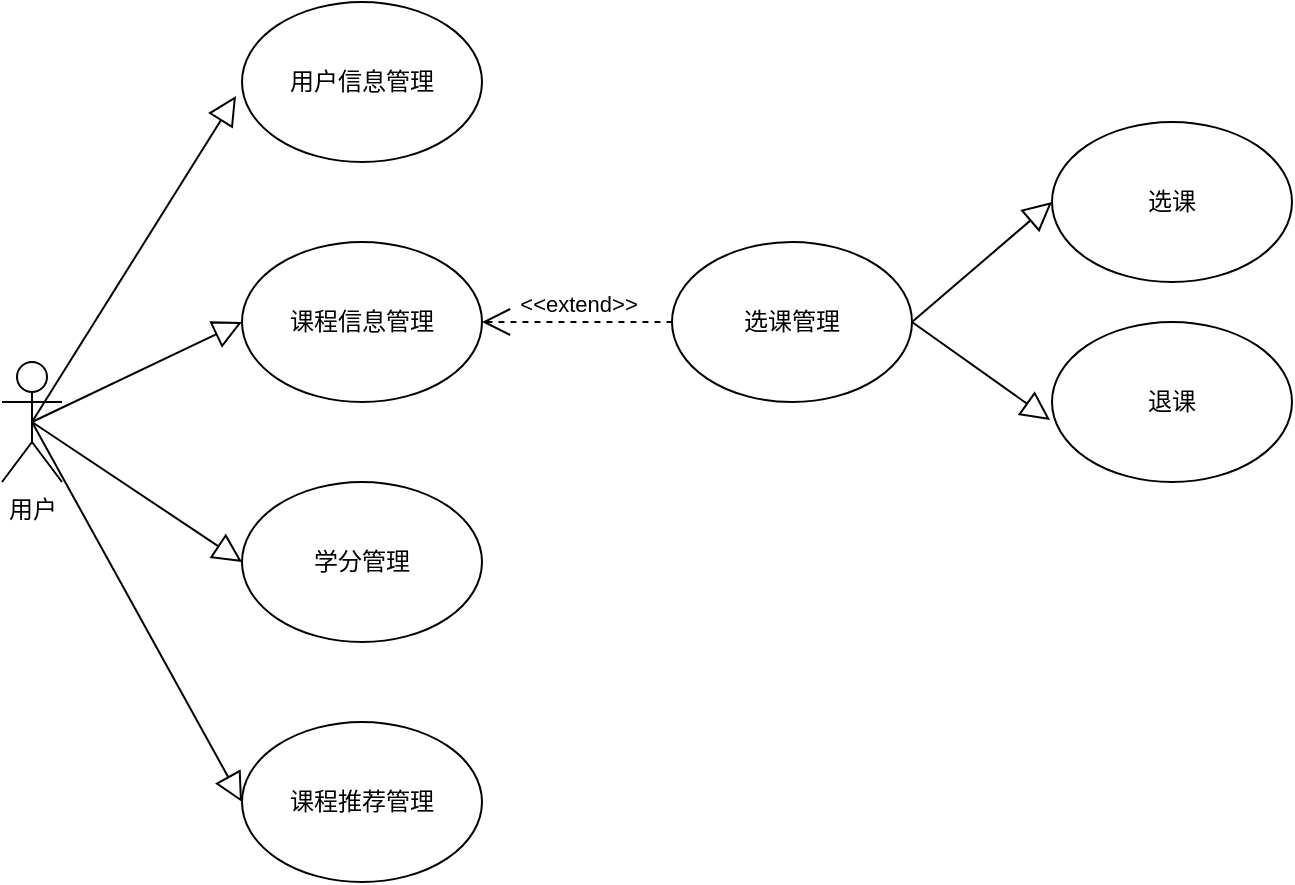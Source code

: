 <mxfile version="14.9.0" type="github">
  <diagram id="7ir-iSix0zBPzi9N0vD1" name="Page-1">
    <mxGraphModel dx="1421" dy="697" grid="1" gridSize="10" guides="1" tooltips="1" connect="1" arrows="1" fold="1" page="1" pageScale="1" pageWidth="850" pageHeight="1100" math="0" shadow="0">
      <root>
        <mxCell id="0" />
        <mxCell id="1" parent="0" />
        <mxCell id="yb51hto-Qfmvgf-QYfIy-1" value="用户" style="shape=umlActor;verticalLabelPosition=bottom;verticalAlign=top;html=1;outlineConnect=0;" vertex="1" parent="1">
          <mxGeometry x="90" y="280" width="30" height="60" as="geometry" />
        </mxCell>
        <mxCell id="yb51hto-Qfmvgf-QYfIy-2" value="用户信息管理" style="ellipse;whiteSpace=wrap;html=1;" vertex="1" parent="1">
          <mxGeometry x="210" y="100" width="120" height="80" as="geometry" />
        </mxCell>
        <mxCell id="yb51hto-Qfmvgf-QYfIy-3" value="课程信息管理" style="ellipse;whiteSpace=wrap;html=1;" vertex="1" parent="1">
          <mxGeometry x="210" y="220" width="120" height="80" as="geometry" />
        </mxCell>
        <mxCell id="yb51hto-Qfmvgf-QYfIy-4" value="选课管理" style="ellipse;whiteSpace=wrap;html=1;" vertex="1" parent="1">
          <mxGeometry x="425" y="220" width="120" height="80" as="geometry" />
        </mxCell>
        <mxCell id="yb51hto-Qfmvgf-QYfIy-5" value="学分管理" style="ellipse;whiteSpace=wrap;html=1;" vertex="1" parent="1">
          <mxGeometry x="210" y="340" width="120" height="80" as="geometry" />
        </mxCell>
        <mxCell id="yb51hto-Qfmvgf-QYfIy-11" value="课程推荐管理" style="ellipse;whiteSpace=wrap;html=1;" vertex="1" parent="1">
          <mxGeometry x="210" y="460" width="120" height="80" as="geometry" />
        </mxCell>
        <mxCell id="yb51hto-Qfmvgf-QYfIy-13" value="&amp;lt;&amp;lt;extend&amp;gt;&amp;gt;" style="edgeStyle=none;html=1;startArrow=open;endArrow=none;startSize=12;verticalAlign=bottom;dashed=1;labelBackgroundColor=none;entryX=0;entryY=0.5;entryDx=0;entryDy=0;" edge="1" parent="1" target="yb51hto-Qfmvgf-QYfIy-4">
          <mxGeometry width="160" relative="1" as="geometry">
            <mxPoint x="330" y="260" as="sourcePoint" />
            <mxPoint x="380" y="260" as="targetPoint" />
          </mxGeometry>
        </mxCell>
        <mxCell id="yb51hto-Qfmvgf-QYfIy-14" value="选课" style="ellipse;whiteSpace=wrap;html=1;" vertex="1" parent="1">
          <mxGeometry x="615" y="160" width="120" height="80" as="geometry" />
        </mxCell>
        <mxCell id="yb51hto-Qfmvgf-QYfIy-15" value="退课" style="ellipse;whiteSpace=wrap;html=1;" vertex="1" parent="1">
          <mxGeometry x="615" y="260" width="120" height="80" as="geometry" />
        </mxCell>
        <mxCell id="yb51hto-Qfmvgf-QYfIy-18" value="" style="edgeStyle=none;html=1;endArrow=block;endFill=0;endSize=12;verticalAlign=bottom;entryX=-0.008;entryY=0.613;entryDx=0;entryDy=0;entryPerimeter=0;" edge="1" parent="1" target="yb51hto-Qfmvgf-QYfIy-15">
          <mxGeometry width="160" relative="1" as="geometry">
            <mxPoint x="545" y="260" as="sourcePoint" />
            <mxPoint x="715" y="410" as="targetPoint" />
          </mxGeometry>
        </mxCell>
        <mxCell id="yb51hto-Qfmvgf-QYfIy-19" value="" style="edgeStyle=none;html=1;endArrow=block;endFill=0;endSize=12;verticalAlign=bottom;entryX=0;entryY=0.5;entryDx=0;entryDy=0;exitX=1;exitY=0.5;exitDx=0;exitDy=0;" edge="1" parent="1" source="yb51hto-Qfmvgf-QYfIy-4" target="yb51hto-Qfmvgf-QYfIy-14">
          <mxGeometry width="160" relative="1" as="geometry">
            <mxPoint x="555" y="270" as="sourcePoint" />
            <mxPoint x="624.04" y="309.04" as="targetPoint" />
          </mxGeometry>
        </mxCell>
        <mxCell id="yb51hto-Qfmvgf-QYfIy-20" value="" style="edgeStyle=none;html=1;endArrow=block;endFill=0;endSize=12;verticalAlign=bottom;entryX=-0.025;entryY=0.588;entryDx=0;entryDy=0;entryPerimeter=0;exitX=0.5;exitY=0.5;exitDx=0;exitDy=0;exitPerimeter=0;" edge="1" parent="1" source="yb51hto-Qfmvgf-QYfIy-1" target="yb51hto-Qfmvgf-QYfIy-2">
          <mxGeometry width="160" relative="1" as="geometry">
            <mxPoint x="100" y="300" as="sourcePoint" />
            <mxPoint x="169.04" y="349.04" as="targetPoint" />
          </mxGeometry>
        </mxCell>
        <mxCell id="yb51hto-Qfmvgf-QYfIy-22" value="" style="edgeStyle=none;html=1;endArrow=block;endFill=0;endSize=12;verticalAlign=bottom;entryX=0;entryY=0.5;entryDx=0;entryDy=0;exitX=0.5;exitY=0.5;exitDx=0;exitDy=0;exitPerimeter=0;" edge="1" parent="1" source="yb51hto-Qfmvgf-QYfIy-1" target="yb51hto-Qfmvgf-QYfIy-3">
          <mxGeometry width="160" relative="1" as="geometry">
            <mxPoint x="565" y="280" as="sourcePoint" />
            <mxPoint x="634.04" y="329.04" as="targetPoint" />
          </mxGeometry>
        </mxCell>
        <mxCell id="yb51hto-Qfmvgf-QYfIy-23" value="" style="edgeStyle=none;html=1;endArrow=block;endFill=0;endSize=12;verticalAlign=bottom;entryX=0;entryY=0.5;entryDx=0;entryDy=0;exitX=0.5;exitY=0.5;exitDx=0;exitDy=0;exitPerimeter=0;" edge="1" parent="1" source="yb51hto-Qfmvgf-QYfIy-1" target="yb51hto-Qfmvgf-QYfIy-5">
          <mxGeometry width="160" relative="1" as="geometry">
            <mxPoint x="575" y="290" as="sourcePoint" />
            <mxPoint x="644.04" y="339.04" as="targetPoint" />
          </mxGeometry>
        </mxCell>
        <mxCell id="yb51hto-Qfmvgf-QYfIy-24" value="" style="edgeStyle=none;html=1;endArrow=block;endFill=0;endSize=12;verticalAlign=bottom;entryX=0;entryY=0.5;entryDx=0;entryDy=0;exitX=0.5;exitY=0.5;exitDx=0;exitDy=0;exitPerimeter=0;" edge="1" parent="1" source="yb51hto-Qfmvgf-QYfIy-1" target="yb51hto-Qfmvgf-QYfIy-11">
          <mxGeometry width="160" relative="1" as="geometry">
            <mxPoint x="110" y="310" as="sourcePoint" />
            <mxPoint x="654.04" y="349.04" as="targetPoint" />
          </mxGeometry>
        </mxCell>
      </root>
    </mxGraphModel>
  </diagram>
</mxfile>
